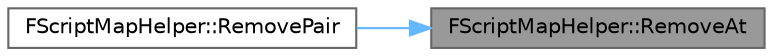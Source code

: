 digraph "FScriptMapHelper::RemoveAt"
{
 // INTERACTIVE_SVG=YES
 // LATEX_PDF_SIZE
  bgcolor="transparent";
  edge [fontname=Helvetica,fontsize=10,labelfontname=Helvetica,labelfontsize=10];
  node [fontname=Helvetica,fontsize=10,shape=box,height=0.2,width=0.4];
  rankdir="RL";
  Node1 [id="Node000001",label="FScriptMapHelper::RemoveAt",height=0.2,width=0.4,color="gray40", fillcolor="grey60", style="filled", fontcolor="black",tooltip="Removes an element at the specified index, destroying it."];
  Node1 -> Node2 [id="edge1_Node000001_Node000002",dir="back",color="steelblue1",style="solid",tooltip=" "];
  Node2 [id="Node000002",label="FScriptMapHelper::RemovePair",height=0.2,width=0.4,color="grey40", fillcolor="white", style="filled",URL="$d4/d21/classFScriptMapHelper.html#aaf0e0a528f447943a1c19342484c9563",tooltip="Removes the key and its associated value from the map."];
}
